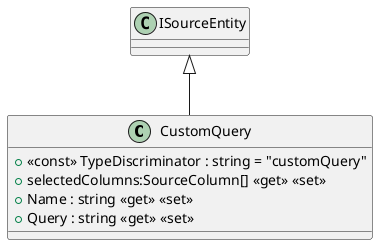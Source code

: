 @startuml
class CustomQuery {
    + <<const>> TypeDiscriminator : string = "customQuery"
    + selectedColumns:SourceColumn[] <<get>> <<set>>
    + Name : string <<get>> <<set>>
    + Query : string <<get>> <<set>>
}
ISourceEntity <|-- CustomQuery
@enduml
